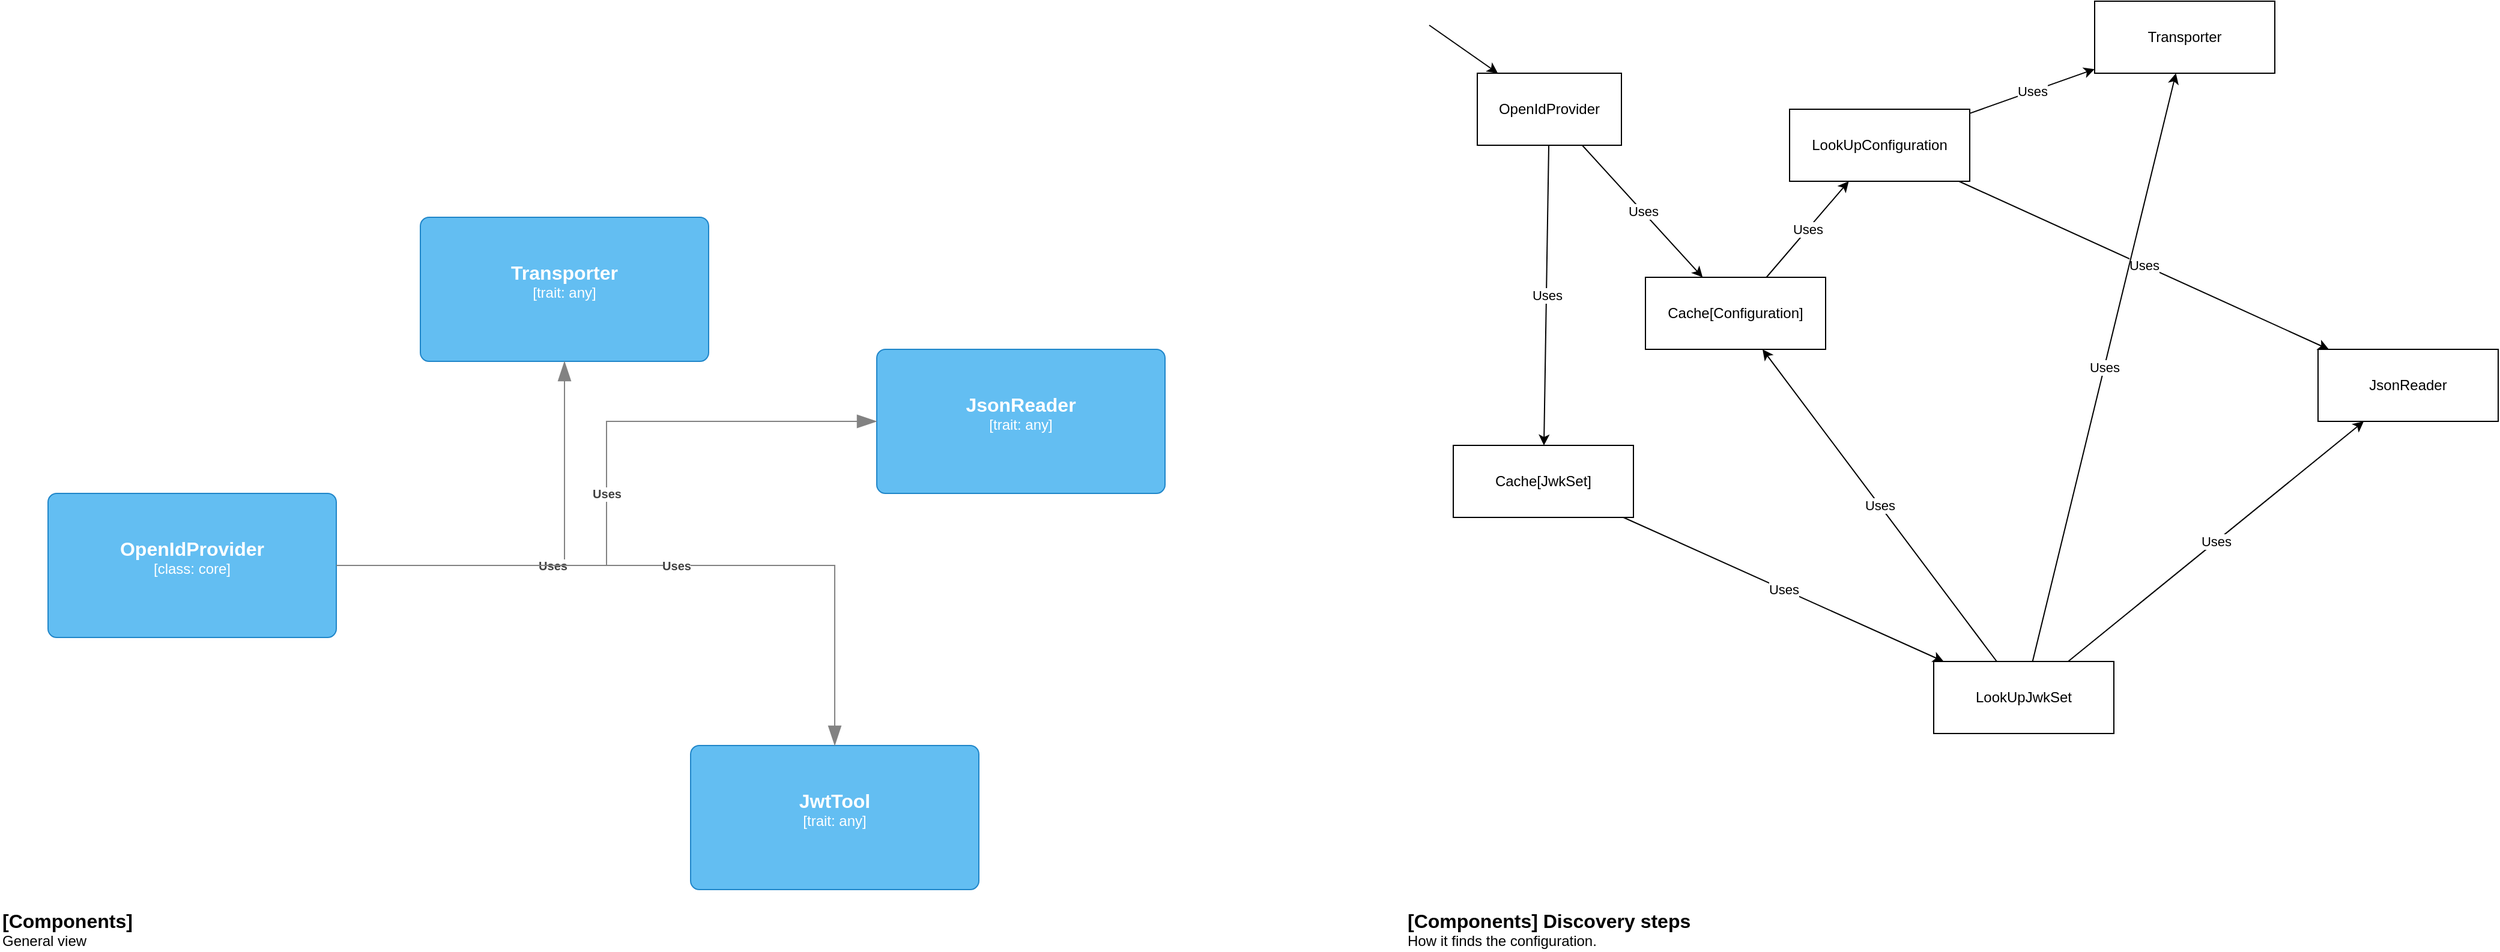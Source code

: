 <mxfile version="24.7.3" type="github">
  <diagram name="overview" id="SPu-IzBGrGhdDAje9yr5">
    <mxGraphModel dx="1674" dy="788" grid="1" gridSize="10" guides="1" tooltips="1" connect="1" arrows="1" fold="1" page="1" pageScale="1" pageWidth="1169" pageHeight="827" math="0" shadow="0">
      <root>
        <mxCell id="0" />
        <mxCell id="1" parent="0" />
        <object placeholders="1" c4Name="OpenIdProvider" c4Type="class" c4Technology="core" c4Description="" label="&lt;font style=&quot;font-size: 16px&quot;&gt;&lt;b&gt;%c4Name%&lt;/b&gt;&lt;/font&gt;&lt;div&gt;[%c4Type%: %c4Technology%]&lt;/div&gt;&lt;br&gt;&lt;div&gt;&lt;font style=&quot;font-size: 11px&quot;&gt;%c4Description%&lt;/font&gt;&lt;/div&gt;" id="CInMSoNEQ62lz7IG-tAm-11">
          <mxCell style="rounded=1;whiteSpace=wrap;html=1;labelBackgroundColor=none;fillColor=#63BEF2;fontColor=#ffffff;align=center;arcSize=6;strokeColor=#2086C9;metaEdit=1;resizable=0;points=[[0.25,0,0],[0.5,0,0],[0.75,0,0],[1,0.25,0],[1,0.5,0],[1,0.75,0],[0.75,1,0],[0.5,1,0],[0.25,1,0],[0,0.75,0],[0,0.5,0],[0,0.25,0]];" parent="1" vertex="1">
            <mxGeometry x="50" y="430" width="240" height="120" as="geometry" />
          </mxCell>
        </object>
        <object placeholders="1" c4Name="Transporter" c4Type="trait" c4Technology="any" c4Description="" label="&lt;font style=&quot;font-size: 16px&quot;&gt;&lt;b&gt;%c4Name%&lt;/b&gt;&lt;/font&gt;&lt;div&gt;[%c4Type%: %c4Technology%]&lt;/div&gt;&lt;br&gt;&lt;div&gt;&lt;font style=&quot;font-size: 11px&quot;&gt;%c4Description%&lt;/font&gt;&lt;/div&gt;" id="CInMSoNEQ62lz7IG-tAm-13">
          <mxCell style="rounded=1;whiteSpace=wrap;html=1;labelBackgroundColor=none;fillColor=#63BEF2;fontColor=#ffffff;align=center;arcSize=6;strokeColor=#2086C9;metaEdit=1;resizable=0;points=[[0.25,0,0],[0.5,0,0],[0.75,0,0],[1,0.25,0],[1,0.5,0],[1,0.75,0],[0.75,1,0],[0.5,1,0],[0.25,1,0],[0,0.75,0],[0,0.5,0],[0,0.25,0]];" parent="1" vertex="1">
            <mxGeometry x="360" y="200" width="240" height="120" as="geometry" />
          </mxCell>
        </object>
        <object placeholders="1" c4Type="Relationship" c4Description="Uses" label="&lt;div style=&quot;text-align: left&quot;&gt;&lt;div style=&quot;text-align: center&quot;&gt;&lt;b&gt;%c4Description%&lt;/b&gt;&lt;/div&gt;" id="CInMSoNEQ62lz7IG-tAm-15">
          <mxCell style="endArrow=blockThin;html=1;fontSize=10;fontColor=#404040;strokeWidth=1;endFill=1;strokeColor=#828282;elbow=vertical;metaEdit=1;endSize=14;startSize=14;jumpStyle=arc;jumpSize=16;rounded=0;edgeStyle=orthogonalEdgeStyle;" parent="1" source="CInMSoNEQ62lz7IG-tAm-11" target="CInMSoNEQ62lz7IG-tAm-13" edge="1">
            <mxGeometry width="240" relative="1" as="geometry">
              <mxPoint x="430" y="470" as="sourcePoint" />
              <mxPoint x="670" y="470" as="targetPoint" />
            </mxGeometry>
          </mxCell>
        </object>
        <object placeholders="1" c4Name="JsonReader" c4Type="trait" c4Technology="any" c4Description="" label="&lt;font style=&quot;font-size: 16px&quot;&gt;&lt;b&gt;%c4Name%&lt;/b&gt;&lt;/font&gt;&lt;div&gt;[%c4Type%: %c4Technology%]&lt;/div&gt;&lt;br&gt;&lt;div&gt;&lt;font style=&quot;font-size: 11px&quot;&gt;%c4Description%&lt;/font&gt;&lt;/div&gt;" id="CInMSoNEQ62lz7IG-tAm-17">
          <mxCell style="rounded=1;whiteSpace=wrap;html=1;labelBackgroundColor=none;fillColor=#63BEF2;fontColor=#ffffff;align=center;arcSize=6;strokeColor=#2086C9;metaEdit=1;resizable=0;points=[[0.25,0,0],[0.5,0,0],[0.75,0,0],[1,0.25,0],[1,0.5,0],[1,0.75,0],[0.75,1,0],[0.5,1,0],[0.25,1,0],[0,0.75,0],[0,0.5,0],[0,0.25,0]];" parent="1" vertex="1">
            <mxGeometry x="740" y="310" width="240" height="120" as="geometry" />
          </mxCell>
        </object>
        <object placeholders="1" c4Type="Relationship" c4Description="Uses" label="&lt;div style=&quot;text-align: left&quot;&gt;&lt;div style=&quot;text-align: center&quot;&gt;&lt;b&gt;%c4Description%&lt;/b&gt;&lt;/div&gt;" id="CInMSoNEQ62lz7IG-tAm-18">
          <mxCell style="endArrow=blockThin;html=1;fontSize=10;fontColor=#404040;strokeWidth=1;endFill=1;strokeColor=#828282;elbow=vertical;metaEdit=1;endSize=14;startSize=14;jumpStyle=arc;jumpSize=16;rounded=0;edgeStyle=orthogonalEdgeStyle;" parent="1" source="CInMSoNEQ62lz7IG-tAm-11" target="CInMSoNEQ62lz7IG-tAm-17" edge="1">
            <mxGeometry width="240" relative="1" as="geometry">
              <mxPoint x="300" y="500" as="sourcePoint" />
              <mxPoint x="460" y="330" as="targetPoint" />
            </mxGeometry>
          </mxCell>
        </object>
        <object placeholders="1" c4Name="JwtTool" c4Type="trait" c4Technology="any" c4Description="" label="&lt;font style=&quot;font-size: 16px&quot;&gt;&lt;b&gt;%c4Name%&lt;/b&gt;&lt;/font&gt;&lt;div&gt;[%c4Type%: %c4Technology%]&lt;/div&gt;&lt;br&gt;&lt;div&gt;&lt;font style=&quot;font-size: 11px&quot;&gt;%c4Description%&lt;/font&gt;&lt;/div&gt;" id="CInMSoNEQ62lz7IG-tAm-19">
          <mxCell style="rounded=1;whiteSpace=wrap;html=1;labelBackgroundColor=none;fillColor=#63BEF2;fontColor=#ffffff;align=center;arcSize=6;strokeColor=#2086C9;metaEdit=1;resizable=0;points=[[0.25,0,0],[0.5,0,0],[0.75,0,0],[1,0.25,0],[1,0.5,0],[1,0.75,0],[0.75,1,0],[0.5,1,0],[0.25,1,0],[0,0.75,0],[0,0.5,0],[0,0.25,0]];" parent="1" vertex="1">
            <mxGeometry x="585" y="640" width="240" height="120" as="geometry" />
          </mxCell>
        </object>
        <object placeholders="1" c4Type="Relationship" c4Description="Uses" label="&lt;div style=&quot;text-align: left&quot;&gt;&lt;div style=&quot;text-align: center&quot;&gt;&lt;b&gt;%c4Description%&lt;/b&gt;&lt;/div&gt;" id="CInMSoNEQ62lz7IG-tAm-20">
          <mxCell style="endArrow=blockThin;html=1;fontSize=10;fontColor=#404040;strokeWidth=1;endFill=1;strokeColor=#828282;elbow=vertical;metaEdit=1;endSize=14;startSize=14;jumpStyle=arc;jumpSize=16;rounded=0;edgeStyle=orthogonalEdgeStyle;" parent="1" source="CInMSoNEQ62lz7IG-tAm-11" target="CInMSoNEQ62lz7IG-tAm-19" edge="1">
            <mxGeometry width="240" relative="1" as="geometry">
              <mxPoint x="300" y="500" as="sourcePoint" />
              <mxPoint x="750" y="380" as="targetPoint" />
            </mxGeometry>
          </mxCell>
        </object>
        <object placeholders="1" c4Name="[Components]" c4Type="ContainerDiagramTitle" c4Description="General view" label="&lt;font style=&quot;font-size: 16px&quot;&gt;&lt;b&gt;&lt;div style=&quot;text-align: left&quot;&gt;%c4Name%&lt;/div&gt;&lt;/b&gt;&lt;/font&gt;&lt;div style=&quot;text-align: left&quot;&gt;%c4Description%&lt;/div&gt;" id="LneJchFOcHRrpAtctG9d-1">
          <mxCell style="text;html=1;strokeColor=none;fillColor=none;align=left;verticalAlign=top;whiteSpace=wrap;rounded=0;metaEdit=1;allowArrows=0;resizable=1;rotatable=0;connectable=0;recursiveResize=0;expand=0;pointerEvents=0;points=[[0.25,0,0],[0.5,0,0],[0.75,0,0],[1,0.25,0],[1,0.5,0],[1,0.75,0],[0.75,1,0],[0.5,1,0],[0.25,1,0],[0,0.75,0],[0,0.5,0],[0,0.25,0]];" parent="1" vertex="1">
            <mxGeometry x="10" y="770" width="260" height="40" as="geometry" />
          </mxCell>
        </object>
        <object placeholders="1" c4Name="[Components] Discovery steps" c4Type="ContainerDiagramTitle" c4Description="How it finds the configuration." label="&lt;font style=&quot;font-size: 16px&quot;&gt;&lt;b&gt;&lt;div style=&quot;text-align: left&quot;&gt;%c4Name%&lt;/div&gt;&lt;/b&gt;&lt;/font&gt;&lt;div style=&quot;text-align: left&quot;&gt;%c4Description%&lt;/div&gt;" id="LneJchFOcHRrpAtctG9d-9">
          <mxCell style="text;html=1;strokeColor=none;fillColor=none;align=left;verticalAlign=top;whiteSpace=wrap;rounded=0;metaEdit=1;allowArrows=0;resizable=1;rotatable=0;connectable=0;recursiveResize=0;expand=0;pointerEvents=0;points=[[0.25,0,0],[0.5,0,0],[0.75,0,0],[1,0.25,0],[1,0.5,0],[1,0.75,0],[0.75,1,0],[0.5,1,0],[0.25,1,0],[0,0.75,0],[0,0.5,0],[0,0.25,0]];" parent="1" vertex="1">
            <mxGeometry x="1180" y="770" width="260" height="40" as="geometry" />
          </mxCell>
        </object>
        <mxCell id="S1vDefmYk0TmTCa-z_n8-1" value="OpenIdProvider" style="rounded=0;whiteSpace=wrap;html=1;" vertex="1" parent="1">
          <mxGeometry x="1240" y="80" width="120" height="60" as="geometry" />
        </mxCell>
        <mxCell id="S1vDefmYk0TmTCa-z_n8-2" value="" style="endArrow=classic;html=1;rounded=0;" edge="1" parent="1" target="S1vDefmYk0TmTCa-z_n8-1">
          <mxGeometry width="50" height="50" relative="1" as="geometry">
            <mxPoint x="1200" y="40" as="sourcePoint" />
            <mxPoint x="1170" y="320" as="targetPoint" />
          </mxGeometry>
        </mxCell>
        <mxCell id="S1vDefmYk0TmTCa-z_n8-3" value="Cache[Configuration]" style="rounded=0;whiteSpace=wrap;html=1;" vertex="1" parent="1">
          <mxGeometry x="1380" y="250" width="150" height="60" as="geometry" />
        </mxCell>
        <mxCell id="S1vDefmYk0TmTCa-z_n8-4" value="LookUpConfiguration" style="rounded=0;whiteSpace=wrap;html=1;" vertex="1" parent="1">
          <mxGeometry x="1500" y="110" width="150" height="60" as="geometry" />
        </mxCell>
        <mxCell id="S1vDefmYk0TmTCa-z_n8-5" value="Transporter" style="rounded=0;whiteSpace=wrap;html=1;" vertex="1" parent="1">
          <mxGeometry x="1754" y="20" width="150" height="60" as="geometry" />
        </mxCell>
        <mxCell id="S1vDefmYk0TmTCa-z_n8-6" value="JsonReader" style="rounded=0;whiteSpace=wrap;html=1;" vertex="1" parent="1">
          <mxGeometry x="1940" y="310" width="150" height="60" as="geometry" />
        </mxCell>
        <mxCell id="S1vDefmYk0TmTCa-z_n8-7" value="LookUpJwkSet" style="rounded=0;whiteSpace=wrap;html=1;" vertex="1" parent="1">
          <mxGeometry x="1620" y="570" width="150" height="60" as="geometry" />
        </mxCell>
        <mxCell id="S1vDefmYk0TmTCa-z_n8-9" value="Cache[JwkSet]" style="rounded=0;whiteSpace=wrap;html=1;" vertex="1" parent="1">
          <mxGeometry x="1220" y="390" width="150" height="60" as="geometry" />
        </mxCell>
        <mxCell id="S1vDefmYk0TmTCa-z_n8-11" value="" style="endArrow=classic;html=1;rounded=0;" edge="1" parent="1" source="S1vDefmYk0TmTCa-z_n8-4" target="S1vDefmYk0TmTCa-z_n8-5">
          <mxGeometry relative="1" as="geometry">
            <mxPoint x="1770" y="370" as="sourcePoint" />
            <mxPoint x="1870" y="370" as="targetPoint" />
          </mxGeometry>
        </mxCell>
        <mxCell id="S1vDefmYk0TmTCa-z_n8-12" value="Uses" style="edgeLabel;resizable=0;html=1;;align=center;verticalAlign=middle;" connectable="0" vertex="1" parent="S1vDefmYk0TmTCa-z_n8-11">
          <mxGeometry relative="1" as="geometry" />
        </mxCell>
        <mxCell id="S1vDefmYk0TmTCa-z_n8-13" value="" style="endArrow=classic;html=1;rounded=0;" edge="1" parent="1" source="S1vDefmYk0TmTCa-z_n8-4" target="S1vDefmYk0TmTCa-z_n8-6">
          <mxGeometry relative="1" as="geometry">
            <mxPoint x="1791" y="260" as="sourcePoint" />
            <mxPoint x="1729" y="130" as="targetPoint" />
          </mxGeometry>
        </mxCell>
        <mxCell id="S1vDefmYk0TmTCa-z_n8-14" value="Uses" style="edgeLabel;resizable=0;html=1;;align=center;verticalAlign=middle;" connectable="0" vertex="1" parent="S1vDefmYk0TmTCa-z_n8-13">
          <mxGeometry relative="1" as="geometry" />
        </mxCell>
        <mxCell id="S1vDefmYk0TmTCa-z_n8-15" value="" style="endArrow=classic;html=1;rounded=0;" edge="1" parent="1" source="S1vDefmYk0TmTCa-z_n8-7" target="S1vDefmYk0TmTCa-z_n8-6">
          <mxGeometry relative="1" as="geometry">
            <mxPoint x="1843" y="260" as="sourcePoint" />
            <mxPoint x="1918" y="200" as="targetPoint" />
          </mxGeometry>
        </mxCell>
        <mxCell id="S1vDefmYk0TmTCa-z_n8-16" value="Uses" style="edgeLabel;resizable=0;html=1;;align=center;verticalAlign=middle;" connectable="0" vertex="1" parent="S1vDefmYk0TmTCa-z_n8-15">
          <mxGeometry relative="1" as="geometry" />
        </mxCell>
        <mxCell id="S1vDefmYk0TmTCa-z_n8-17" value="" style="endArrow=classic;html=1;rounded=0;" edge="1" parent="1" source="S1vDefmYk0TmTCa-z_n8-7" target="S1vDefmYk0TmTCa-z_n8-5">
          <mxGeometry relative="1" as="geometry">
            <mxPoint x="1848" y="520" as="sourcePoint" />
            <mxPoint x="1946" y="200" as="targetPoint" />
          </mxGeometry>
        </mxCell>
        <mxCell id="S1vDefmYk0TmTCa-z_n8-18" value="Uses" style="edgeLabel;resizable=0;html=1;;align=center;verticalAlign=middle;" connectable="0" vertex="1" parent="S1vDefmYk0TmTCa-z_n8-17">
          <mxGeometry relative="1" as="geometry" />
        </mxCell>
        <mxCell id="S1vDefmYk0TmTCa-z_n8-19" value="" style="endArrow=classic;html=1;rounded=0;" edge="1" parent="1" source="S1vDefmYk0TmTCa-z_n8-3" target="S1vDefmYk0TmTCa-z_n8-4">
          <mxGeometry relative="1" as="geometry">
            <mxPoint x="1740" y="260" as="sourcePoint" />
            <mxPoint x="1720" y="130" as="targetPoint" />
          </mxGeometry>
        </mxCell>
        <mxCell id="S1vDefmYk0TmTCa-z_n8-20" value="Uses" style="edgeLabel;resizable=0;html=1;;align=center;verticalAlign=middle;" connectable="0" vertex="1" parent="S1vDefmYk0TmTCa-z_n8-19">
          <mxGeometry relative="1" as="geometry" />
        </mxCell>
        <mxCell id="S1vDefmYk0TmTCa-z_n8-21" value="" style="endArrow=classic;html=1;rounded=0;" edge="1" parent="1" source="S1vDefmYk0TmTCa-z_n8-1" target="S1vDefmYk0TmTCa-z_n8-3">
          <mxGeometry relative="1" as="geometry">
            <mxPoint x="1540" y="319" as="sourcePoint" />
            <mxPoint x="1930" y="471" as="targetPoint" />
          </mxGeometry>
        </mxCell>
        <mxCell id="S1vDefmYk0TmTCa-z_n8-22" value="Uses" style="edgeLabel;resizable=0;html=1;;align=center;verticalAlign=middle;" connectable="0" vertex="1" parent="S1vDefmYk0TmTCa-z_n8-21">
          <mxGeometry relative="1" as="geometry" />
        </mxCell>
        <mxCell id="S1vDefmYk0TmTCa-z_n8-23" value="" style="endArrow=classic;html=1;rounded=0;" edge="1" parent="1" source="S1vDefmYk0TmTCa-z_n8-1" target="S1vDefmYk0TmTCa-z_n8-9">
          <mxGeometry relative="1" as="geometry">
            <mxPoint x="1337" y="150" as="sourcePoint" />
            <mxPoint x="1438" y="260" as="targetPoint" />
          </mxGeometry>
        </mxCell>
        <mxCell id="S1vDefmYk0TmTCa-z_n8-24" value="Uses" style="edgeLabel;resizable=0;html=1;;align=center;verticalAlign=middle;" connectable="0" vertex="1" parent="S1vDefmYk0TmTCa-z_n8-23">
          <mxGeometry relative="1" as="geometry" />
        </mxCell>
        <mxCell id="S1vDefmYk0TmTCa-z_n8-25" value="" style="endArrow=classic;html=1;rounded=0;" edge="1" parent="1" source="S1vDefmYk0TmTCa-z_n8-9" target="S1vDefmYk0TmTCa-z_n8-7">
          <mxGeometry relative="1" as="geometry">
            <mxPoint x="1314" y="150" as="sourcePoint" />
            <mxPoint x="1351" y="410" as="targetPoint" />
          </mxGeometry>
        </mxCell>
        <mxCell id="S1vDefmYk0TmTCa-z_n8-26" value="Uses" style="edgeLabel;resizable=0;html=1;;align=center;verticalAlign=middle;" connectable="0" vertex="1" parent="S1vDefmYk0TmTCa-z_n8-25">
          <mxGeometry relative="1" as="geometry" />
        </mxCell>
        <mxCell id="S1vDefmYk0TmTCa-z_n8-27" value="" style="endArrow=classic;html=1;rounded=0;" edge="1" parent="1" source="S1vDefmYk0TmTCa-z_n8-7" target="S1vDefmYk0TmTCa-z_n8-3">
          <mxGeometry relative="1" as="geometry">
            <mxPoint x="1712" y="580" as="sourcePoint" />
            <mxPoint x="1832" y="90" as="targetPoint" />
          </mxGeometry>
        </mxCell>
        <mxCell id="S1vDefmYk0TmTCa-z_n8-28" value="Uses" style="edgeLabel;resizable=0;html=1;;align=center;verticalAlign=middle;" connectable="0" vertex="1" parent="S1vDefmYk0TmTCa-z_n8-27">
          <mxGeometry relative="1" as="geometry" />
        </mxCell>
      </root>
    </mxGraphModel>
  </diagram>
</mxfile>
